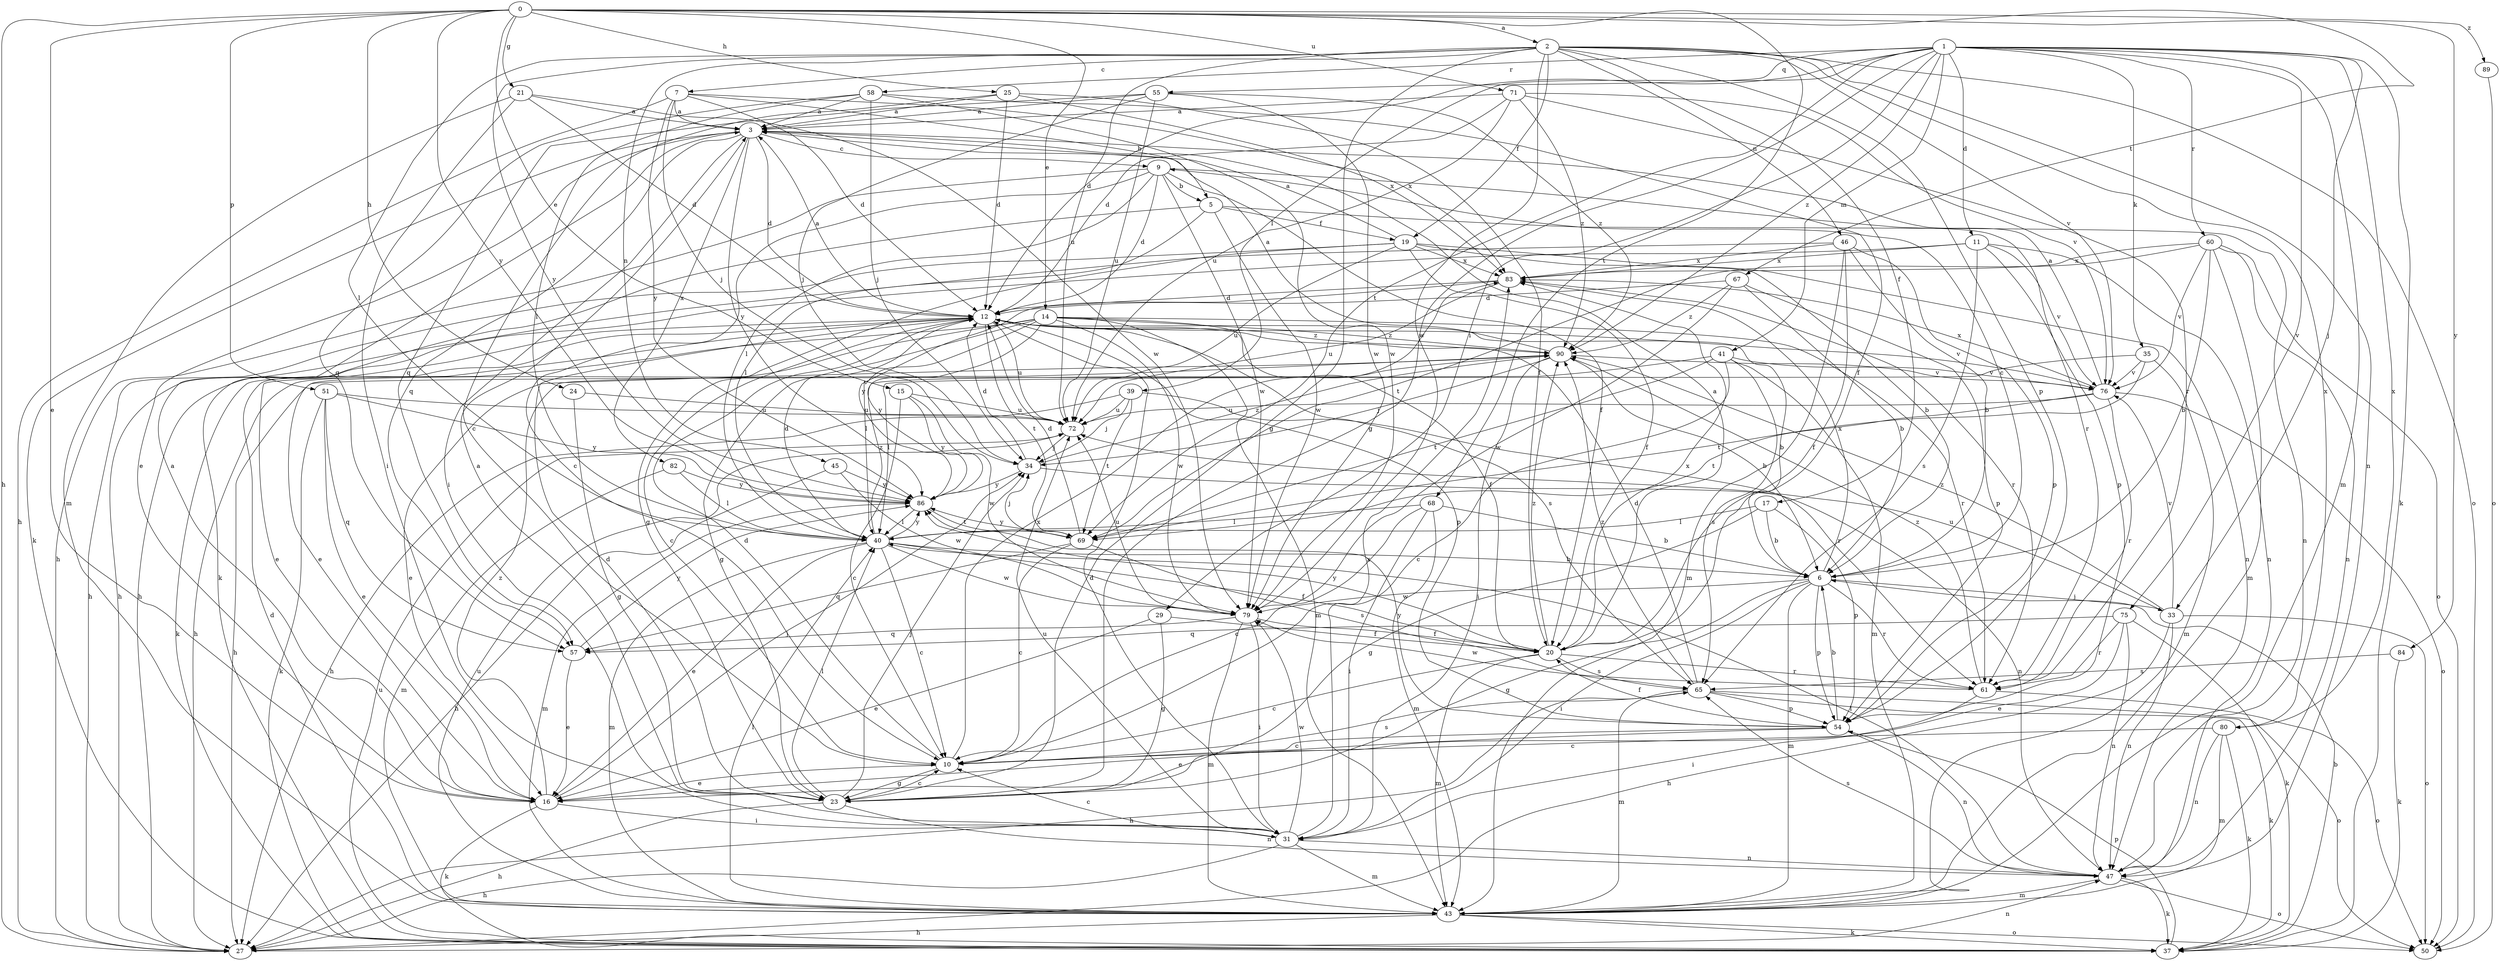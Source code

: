 strict digraph  {
0;
1;
2;
3;
5;
6;
7;
9;
10;
11;
12;
14;
15;
16;
17;
19;
20;
21;
23;
24;
25;
27;
29;
31;
33;
34;
35;
37;
39;
40;
41;
43;
45;
46;
47;
50;
51;
54;
55;
57;
58;
60;
61;
65;
67;
68;
69;
71;
72;
75;
76;
79;
80;
82;
83;
84;
86;
89;
90;
0 -> 2  [label=a];
0 -> 14  [label=e];
0 -> 15  [label=e];
0 -> 16  [label=e];
0 -> 21  [label=g];
0 -> 24  [label=h];
0 -> 25  [label=h];
0 -> 27  [label=h];
0 -> 51  [label=p];
0 -> 67  [label=t];
0 -> 68  [label=t];
0 -> 71  [label=u];
0 -> 84  [label=y];
0 -> 86  [label=y];
0 -> 89  [label=z];
1 -> 11  [label=d];
1 -> 12  [label=d];
1 -> 23  [label=g];
1 -> 29  [label=i];
1 -> 33  [label=j];
1 -> 35  [label=k];
1 -> 37  [label=k];
1 -> 39  [label=l];
1 -> 41  [label=m];
1 -> 43  [label=m];
1 -> 55  [label=q];
1 -> 58  [label=r];
1 -> 60  [label=r];
1 -> 69  [label=t];
1 -> 75  [label=v];
1 -> 80  [label=x];
1 -> 90  [label=z];
2 -> 7  [label=c];
2 -> 17  [label=f];
2 -> 19  [label=f];
2 -> 23  [label=g];
2 -> 40  [label=l];
2 -> 45  [label=n];
2 -> 46  [label=n];
2 -> 47  [label=n];
2 -> 50  [label=o];
2 -> 54  [label=p];
2 -> 72  [label=u];
2 -> 76  [label=v];
2 -> 79  [label=w];
2 -> 80  [label=x];
2 -> 86  [label=y];
3 -> 9  [label=c];
3 -> 12  [label=d];
3 -> 16  [label=e];
3 -> 31  [label=i];
3 -> 37  [label=k];
3 -> 57  [label=q];
3 -> 82  [label=x];
3 -> 86  [label=y];
5 -> 19  [label=f];
5 -> 37  [label=k];
5 -> 40  [label=l];
5 -> 47  [label=n];
5 -> 79  [label=w];
6 -> 9  [label=c];
6 -> 23  [label=g];
6 -> 31  [label=i];
6 -> 33  [label=j];
6 -> 43  [label=m];
6 -> 54  [label=p];
6 -> 61  [label=r];
6 -> 79  [label=w];
6 -> 83  [label=x];
7 -> 3  [label=a];
7 -> 5  [label=b];
7 -> 12  [label=d];
7 -> 27  [label=h];
7 -> 34  [label=j];
7 -> 83  [label=x];
7 -> 86  [label=y];
9 -> 5  [label=b];
9 -> 10  [label=c];
9 -> 12  [label=d];
9 -> 20  [label=f];
9 -> 27  [label=h];
9 -> 40  [label=l];
9 -> 61  [label=r];
9 -> 79  [label=w];
10 -> 12  [label=d];
10 -> 16  [label=e];
10 -> 23  [label=g];
10 -> 65  [label=s];
10 -> 83  [label=x];
11 -> 27  [label=h];
11 -> 47  [label=n];
11 -> 54  [label=p];
11 -> 65  [label=s];
11 -> 76  [label=v];
11 -> 83  [label=x];
12 -> 3  [label=a];
12 -> 6  [label=b];
12 -> 10  [label=c];
12 -> 16  [label=e];
12 -> 37  [label=k];
12 -> 54  [label=p];
12 -> 65  [label=s];
12 -> 69  [label=t];
12 -> 72  [label=u];
12 -> 76  [label=v];
12 -> 90  [label=z];
14 -> 16  [label=e];
14 -> 20  [label=f];
14 -> 23  [label=g];
14 -> 27  [label=h];
14 -> 40  [label=l];
14 -> 43  [label=m];
14 -> 61  [label=r];
14 -> 79  [label=w];
14 -> 86  [label=y];
14 -> 90  [label=z];
15 -> 10  [label=c];
15 -> 72  [label=u];
15 -> 79  [label=w];
15 -> 86  [label=y];
16 -> 3  [label=a];
16 -> 31  [label=i];
16 -> 34  [label=j];
16 -> 37  [label=k];
16 -> 90  [label=z];
17 -> 6  [label=b];
17 -> 23  [label=g];
17 -> 40  [label=l];
17 -> 54  [label=p];
19 -> 3  [label=a];
19 -> 6  [label=b];
19 -> 20  [label=f];
19 -> 23  [label=g];
19 -> 27  [label=h];
19 -> 47  [label=n];
19 -> 72  [label=u];
19 -> 83  [label=x];
20 -> 3  [label=a];
20 -> 10  [label=c];
20 -> 43  [label=m];
20 -> 61  [label=r];
20 -> 65  [label=s];
20 -> 83  [label=x];
20 -> 86  [label=y];
20 -> 90  [label=z];
21 -> 3  [label=a];
21 -> 12  [label=d];
21 -> 31  [label=i];
21 -> 43  [label=m];
21 -> 79  [label=w];
23 -> 3  [label=a];
23 -> 10  [label=c];
23 -> 12  [label=d];
23 -> 27  [label=h];
23 -> 34  [label=j];
23 -> 40  [label=l];
23 -> 47  [label=n];
24 -> 23  [label=g];
24 -> 72  [label=u];
25 -> 3  [label=a];
25 -> 10  [label=c];
25 -> 12  [label=d];
25 -> 20  [label=f];
25 -> 83  [label=x];
27 -> 47  [label=n];
29 -> 16  [label=e];
29 -> 20  [label=f];
29 -> 23  [label=g];
31 -> 10  [label=c];
31 -> 12  [label=d];
31 -> 27  [label=h];
31 -> 43  [label=m];
31 -> 47  [label=n];
31 -> 72  [label=u];
31 -> 79  [label=w];
31 -> 83  [label=x];
33 -> 27  [label=h];
33 -> 47  [label=n];
33 -> 50  [label=o];
33 -> 72  [label=u];
33 -> 76  [label=v];
33 -> 90  [label=z];
34 -> 12  [label=d];
34 -> 47  [label=n];
34 -> 86  [label=y];
34 -> 90  [label=z];
35 -> 27  [label=h];
35 -> 43  [label=m];
35 -> 69  [label=t];
35 -> 76  [label=v];
37 -> 6  [label=b];
37 -> 54  [label=p];
37 -> 72  [label=u];
39 -> 27  [label=h];
39 -> 34  [label=j];
39 -> 61  [label=r];
39 -> 69  [label=t];
39 -> 72  [label=u];
40 -> 6  [label=b];
40 -> 10  [label=c];
40 -> 12  [label=d];
40 -> 16  [label=e];
40 -> 20  [label=f];
40 -> 43  [label=m];
40 -> 79  [label=w];
40 -> 86  [label=y];
40 -> 90  [label=z];
41 -> 10  [label=c];
41 -> 40  [label=l];
41 -> 43  [label=m];
41 -> 65  [label=s];
41 -> 69  [label=t];
41 -> 76  [label=v];
43 -> 12  [label=d];
43 -> 27  [label=h];
43 -> 37  [label=k];
43 -> 40  [label=l];
43 -> 50  [label=o];
43 -> 72  [label=u];
45 -> 27  [label=h];
45 -> 79  [label=w];
45 -> 86  [label=y];
46 -> 6  [label=b];
46 -> 20  [label=f];
46 -> 27  [label=h];
46 -> 43  [label=m];
46 -> 54  [label=p];
46 -> 83  [label=x];
47 -> 37  [label=k];
47 -> 40  [label=l];
47 -> 43  [label=m];
47 -> 50  [label=o];
47 -> 65  [label=s];
51 -> 16  [label=e];
51 -> 37  [label=k];
51 -> 57  [label=q];
51 -> 72  [label=u];
51 -> 86  [label=y];
54 -> 6  [label=b];
54 -> 10  [label=c];
54 -> 16  [label=e];
54 -> 20  [label=f];
54 -> 47  [label=n];
54 -> 86  [label=y];
55 -> 3  [label=a];
55 -> 34  [label=j];
55 -> 57  [label=q];
55 -> 72  [label=u];
55 -> 79  [label=w];
55 -> 90  [label=z];
57 -> 16  [label=e];
57 -> 86  [label=y];
58 -> 3  [label=a];
58 -> 20  [label=f];
58 -> 34  [label=j];
58 -> 40  [label=l];
58 -> 57  [label=q];
58 -> 79  [label=w];
60 -> 6  [label=b];
60 -> 43  [label=m];
60 -> 47  [label=n];
60 -> 50  [label=o];
60 -> 69  [label=t];
60 -> 76  [label=v];
60 -> 83  [label=x];
61 -> 31  [label=i];
61 -> 50  [label=o];
61 -> 79  [label=w];
61 -> 90  [label=z];
65 -> 12  [label=d];
65 -> 27  [label=h];
65 -> 37  [label=k];
65 -> 43  [label=m];
65 -> 50  [label=o];
65 -> 54  [label=p];
65 -> 90  [label=z];
67 -> 6  [label=b];
67 -> 12  [label=d];
67 -> 54  [label=p];
67 -> 79  [label=w];
67 -> 90  [label=z];
68 -> 6  [label=b];
68 -> 10  [label=c];
68 -> 31  [label=i];
68 -> 40  [label=l];
68 -> 43  [label=m];
69 -> 10  [label=c];
69 -> 12  [label=d];
69 -> 34  [label=j];
69 -> 57  [label=q];
69 -> 65  [label=s];
69 -> 86  [label=y];
71 -> 3  [label=a];
71 -> 12  [label=d];
71 -> 61  [label=r];
71 -> 72  [label=u];
71 -> 76  [label=v];
71 -> 90  [label=z];
72 -> 34  [label=j];
75 -> 16  [label=e];
75 -> 37  [label=k];
75 -> 47  [label=n];
75 -> 57  [label=q];
75 -> 61  [label=r];
76 -> 3  [label=a];
76 -> 50  [label=o];
76 -> 61  [label=r];
76 -> 69  [label=t];
76 -> 72  [label=u];
76 -> 83  [label=x];
79 -> 20  [label=f];
79 -> 31  [label=i];
79 -> 43  [label=m];
79 -> 57  [label=q];
79 -> 72  [label=u];
80 -> 10  [label=c];
80 -> 37  [label=k];
80 -> 43  [label=m];
80 -> 47  [label=n];
82 -> 40  [label=l];
82 -> 43  [label=m];
82 -> 86  [label=y];
83 -> 12  [label=d];
83 -> 61  [label=r];
83 -> 72  [label=u];
83 -> 86  [label=y];
84 -> 37  [label=k];
84 -> 65  [label=s];
86 -> 40  [label=l];
86 -> 43  [label=m];
86 -> 69  [label=t];
89 -> 50  [label=o];
90 -> 3  [label=a];
90 -> 6  [label=b];
90 -> 16  [label=e];
90 -> 31  [label=i];
90 -> 34  [label=j];
90 -> 76  [label=v];
}
